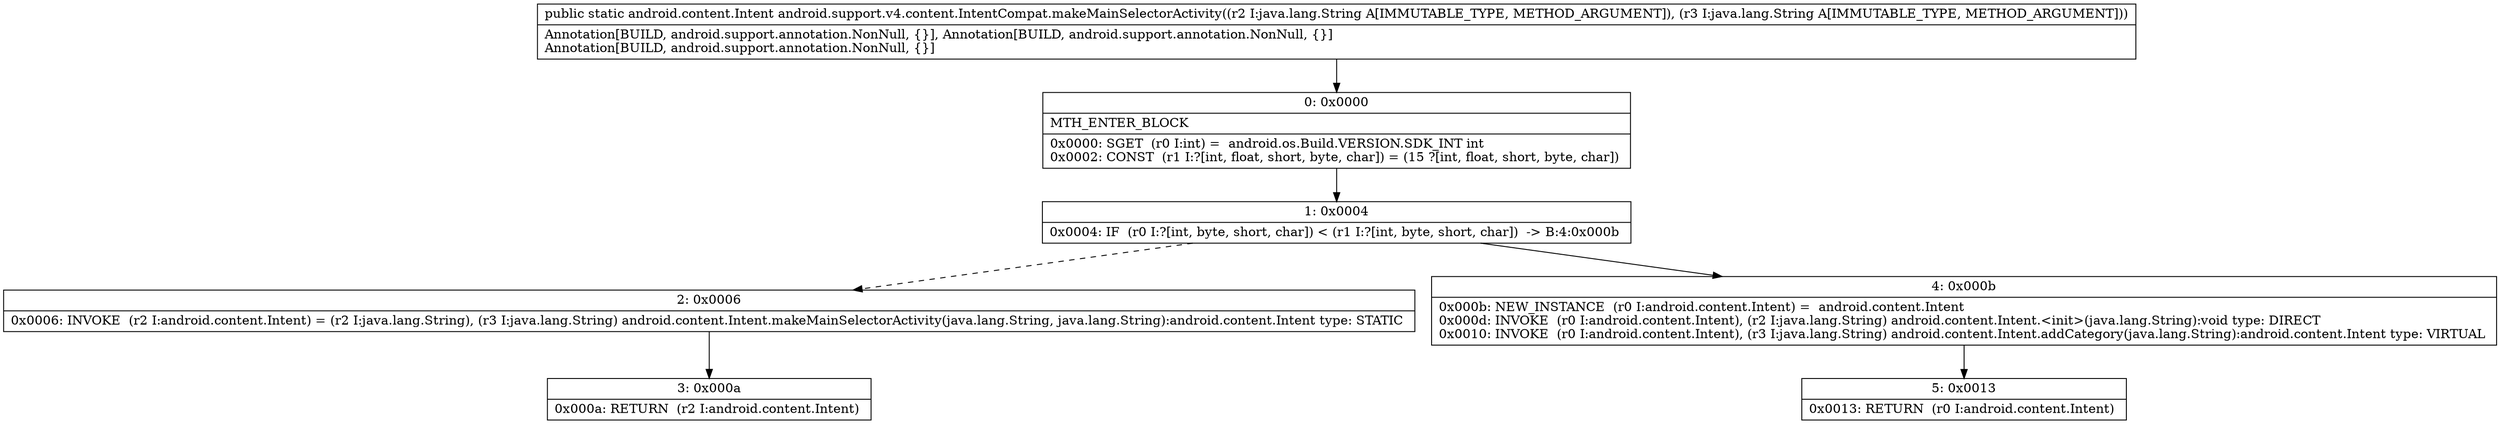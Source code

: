 digraph "CFG forandroid.support.v4.content.IntentCompat.makeMainSelectorActivity(Ljava\/lang\/String;Ljava\/lang\/String;)Landroid\/content\/Intent;" {
Node_0 [shape=record,label="{0\:\ 0x0000|MTH_ENTER_BLOCK\l|0x0000: SGET  (r0 I:int) =  android.os.Build.VERSION.SDK_INT int \l0x0002: CONST  (r1 I:?[int, float, short, byte, char]) = (15 ?[int, float, short, byte, char]) \l}"];
Node_1 [shape=record,label="{1\:\ 0x0004|0x0004: IF  (r0 I:?[int, byte, short, char]) \< (r1 I:?[int, byte, short, char])  \-\> B:4:0x000b \l}"];
Node_2 [shape=record,label="{2\:\ 0x0006|0x0006: INVOKE  (r2 I:android.content.Intent) = (r2 I:java.lang.String), (r3 I:java.lang.String) android.content.Intent.makeMainSelectorActivity(java.lang.String, java.lang.String):android.content.Intent type: STATIC \l}"];
Node_3 [shape=record,label="{3\:\ 0x000a|0x000a: RETURN  (r2 I:android.content.Intent) \l}"];
Node_4 [shape=record,label="{4\:\ 0x000b|0x000b: NEW_INSTANCE  (r0 I:android.content.Intent) =  android.content.Intent \l0x000d: INVOKE  (r0 I:android.content.Intent), (r2 I:java.lang.String) android.content.Intent.\<init\>(java.lang.String):void type: DIRECT \l0x0010: INVOKE  (r0 I:android.content.Intent), (r3 I:java.lang.String) android.content.Intent.addCategory(java.lang.String):android.content.Intent type: VIRTUAL \l}"];
Node_5 [shape=record,label="{5\:\ 0x0013|0x0013: RETURN  (r0 I:android.content.Intent) \l}"];
MethodNode[shape=record,label="{public static android.content.Intent android.support.v4.content.IntentCompat.makeMainSelectorActivity((r2 I:java.lang.String A[IMMUTABLE_TYPE, METHOD_ARGUMENT]), (r3 I:java.lang.String A[IMMUTABLE_TYPE, METHOD_ARGUMENT]))  | Annotation[BUILD, android.support.annotation.NonNull, \{\}], Annotation[BUILD, android.support.annotation.NonNull, \{\}]\lAnnotation[BUILD, android.support.annotation.NonNull, \{\}]\l}"];
MethodNode -> Node_0;
Node_0 -> Node_1;
Node_1 -> Node_2[style=dashed];
Node_1 -> Node_4;
Node_2 -> Node_3;
Node_4 -> Node_5;
}

